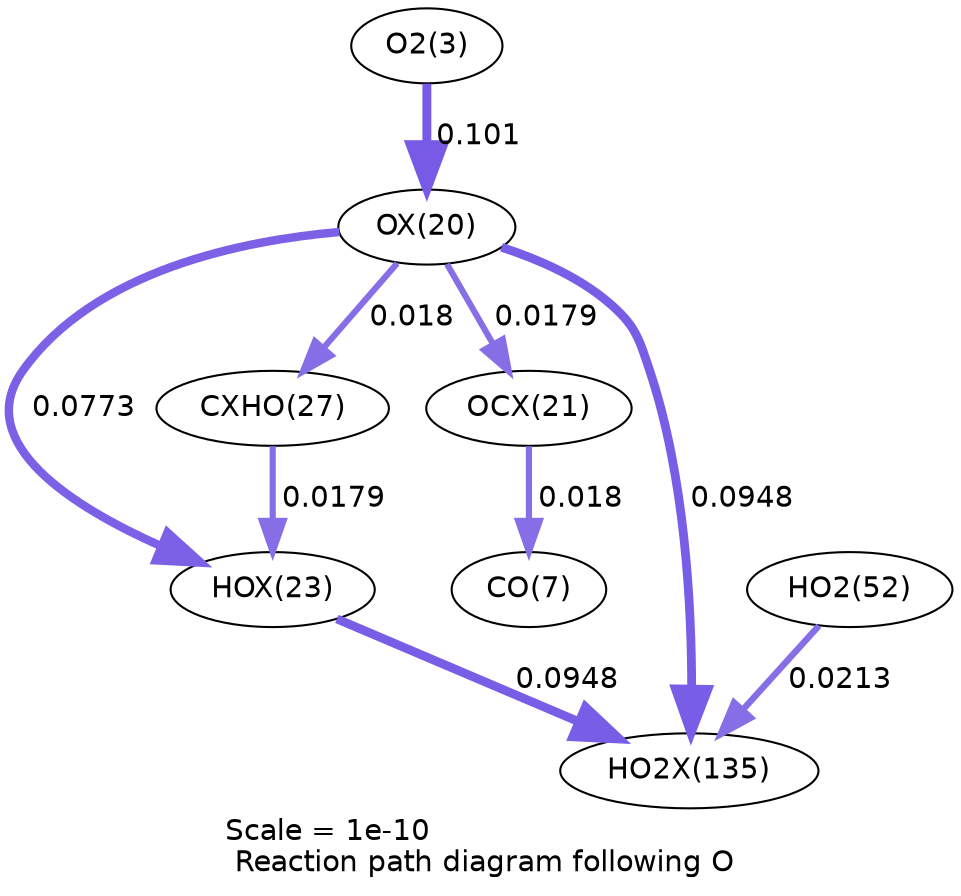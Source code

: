 digraph reaction_paths {
center=1;
s5 -> s27[fontname="Helvetica", penwidth=4.27, arrowsize=2.14, color="0.7, 0.601, 0.9"
, label=" 0.101"];
s27 -> s30[fontname="Helvetica", penwidth=4.07, arrowsize=2.03, color="0.7, 0.577, 0.9"
, label=" 0.0773"];
s27 -> s32[fontname="Helvetica", penwidth=2.97, arrowsize=1.48, color="0.7, 0.518, 0.9"
, label=" 0.018"];
s27 -> s28[fontname="Helvetica", penwidth=2.96, arrowsize=1.48, color="0.7, 0.518, 0.9"
, label=" 0.0179"];
s27 -> s44[fontname="Helvetica", penwidth=4.22, arrowsize=2.11, color="0.7, 0.595, 0.9"
, label=" 0.0948"];
s32 -> s30[fontname="Helvetica", penwidth=2.96, arrowsize=1.48, color="0.7, 0.518, 0.9"
, label=" 0.0179"];
s30 -> s44[fontname="Helvetica", penwidth=4.22, arrowsize=2.11, color="0.7, 0.595, 0.9"
, label=" 0.0948"];
s28 -> s9[fontname="Helvetica", penwidth=2.97, arrowsize=1.48, color="0.7, 0.518, 0.9"
, label=" 0.018"];
s21 -> s44[fontname="Helvetica", penwidth=3.09, arrowsize=1.55, color="0.7, 0.521, 0.9"
, label=" 0.0213"];
s5 [ fontname="Helvetica", label="O2(3)"];
s9 [ fontname="Helvetica", label="CO(7)"];
s21 [ fontname="Helvetica", label="HO2(52)"];
s27 [ fontname="Helvetica", label="OX(20)"];
s28 [ fontname="Helvetica", label="OCX(21)"];
s30 [ fontname="Helvetica", label="HOX(23)"];
s32 [ fontname="Helvetica", label="CXHO(27)"];
s44 [ fontname="Helvetica", label="HO2X(135)"];
 label = "Scale = 1e-10\l Reaction path diagram following O";
 fontname = "Helvetica";
}
